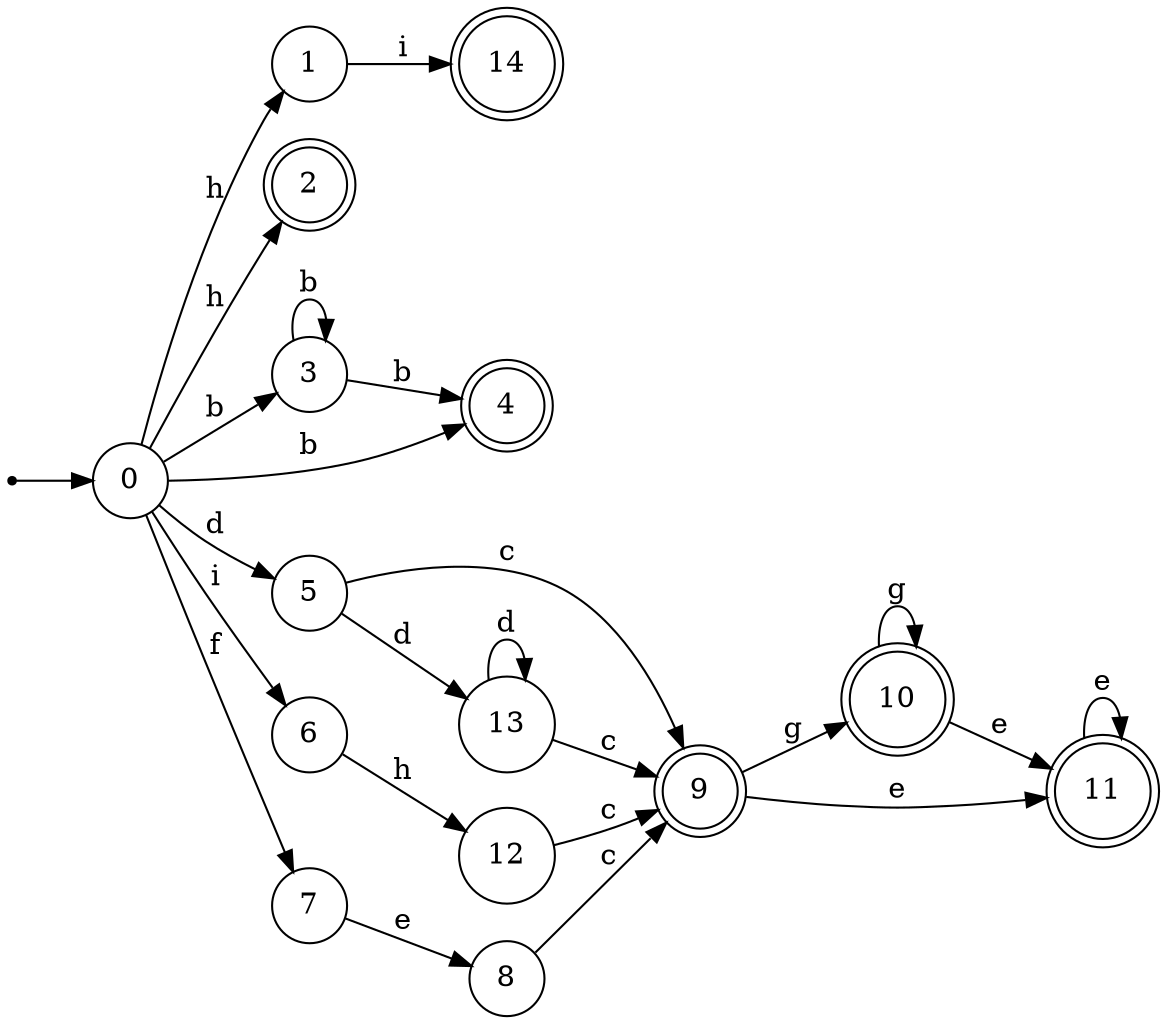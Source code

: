 digraph finite_state_machine {
rankdir=LR;
size="20,20";
node [shape = point]; "dummy0"
node [shape = circle]; "0";
"dummy0" -> "0";
node [shape = circle]; "1";
node [shape = doublecircle]; "2";node [shape = circle]; "3";
node [shape = doublecircle]; "4";node [shape = circle]; "5";
node [shape = circle]; "6";
node [shape = circle]; "7";
node [shape = circle]; "8";
node [shape = doublecircle]; "9";node [shape = doublecircle]; "10";node [shape = doublecircle]; "11";node [shape = circle]; "12";
node [shape = circle]; "13";
node [shape = doublecircle]; "14";"0" -> "1" [label = "h"];
 "0" -> "2" [label = "h"];
 "0" -> "3" [label = "b"];
 "0" -> "4" [label = "b"];
 "0" -> "5" [label = "d"];
 "0" -> "6" [label = "i"];
 "0" -> "7" [label = "f"];
 "7" -> "8" [label = "e"];
 "8" -> "9" [label = "c"];
 "9" -> "10" [label = "g"];
 "9" -> "11" [label = "e"];
 "11" -> "11" [label = "e"];
 "10" -> "10" [label = "g"];
 "10" -> "11" [label = "e"];
 "6" -> "12" [label = "h"];
 "12" -> "9" [label = "c"];
 "5" -> "13" [label = "d"];
 "5" -> "9" [label = "c"];
 "13" -> "13" [label = "d"];
 "13" -> "9" [label = "c"];
 "3" -> "3" [label = "b"];
 "3" -> "4" [label = "b"];
 "1" -> "14" [label = "i"];
 }
